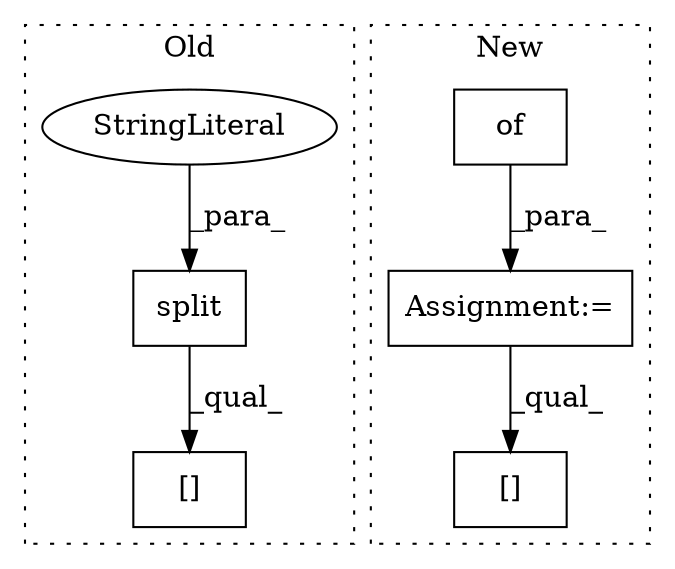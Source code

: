 digraph G {
subgraph cluster0 {
1 [label="split" a="32" s="5389,5398" l="6,1" shape="box"];
3 [label="[]" a="2" s="5379,5402" l="21,1" shape="box"];
4 [label="StringLiteral" a="45" s="5395" l="3" shape="ellipse"];
label = "Old";
style="dotted";
}
subgraph cluster1 {
2 [label="of" a="32" s="3027" l="4" shape="box"];
5 [label="Assignment:=" a="7" s="3022" l="1" shape="box"];
6 [label="[]" a="2" s="3333,3352" l="11,1" shape="box"];
label = "New";
style="dotted";
}
1 -> 3 [label="_qual_"];
2 -> 5 [label="_para_"];
4 -> 1 [label="_para_"];
5 -> 6 [label="_qual_"];
}